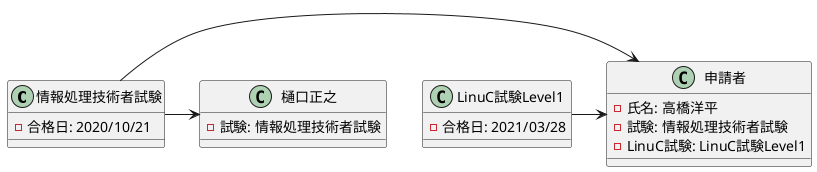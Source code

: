 @startuml 演習3-6

class 情報処理技術者試験 {
    -合格日: 2020/10/21
}

class LinuC試験Level1 {
    -合格日: 2021/03/28
}

class 申請者 {
    -氏名: 高橋洋平
    -試験: 情報処理技術者試験
    -LinuC試験: LinuC試験Level1
}

class 樋口正之 {
    -試験: 情報処理技術者試験
}

情報処理技術者試験 -> 申請者
情報処理技術者試験 -> 樋口正之
LinuC試験Level1 -> 申請者

@enduml
